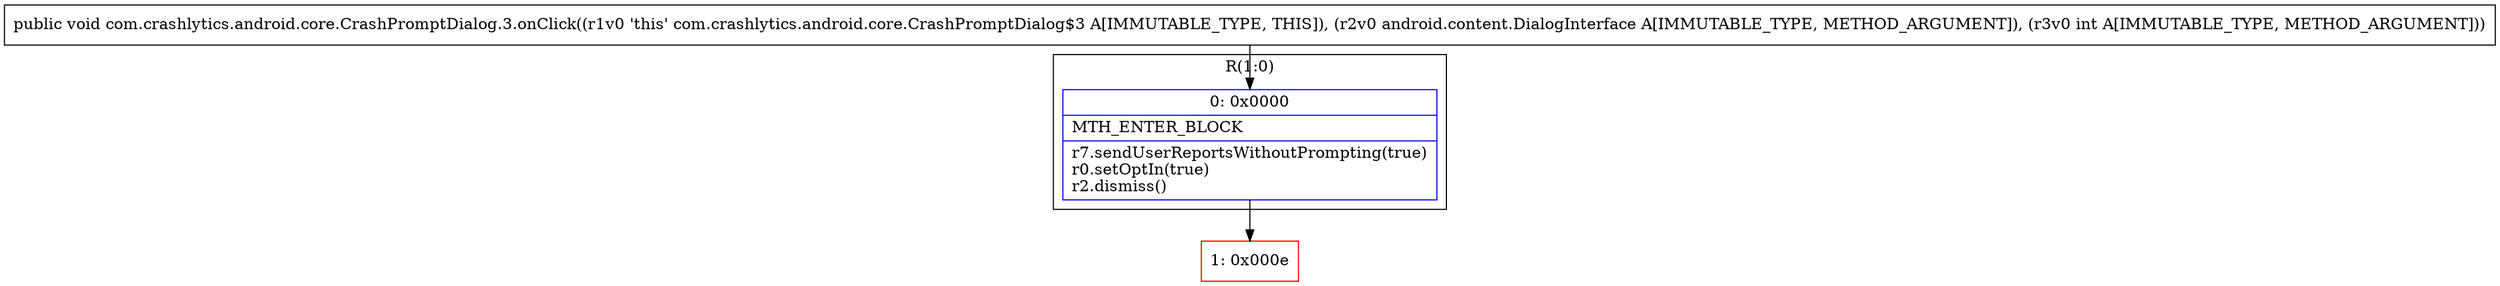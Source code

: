 digraph "CFG forcom.crashlytics.android.core.CrashPromptDialog.3.onClick(Landroid\/content\/DialogInterface;I)V" {
subgraph cluster_Region_1106093059 {
label = "R(1:0)";
node [shape=record,color=blue];
Node_0 [shape=record,label="{0\:\ 0x0000|MTH_ENTER_BLOCK\l|r7.sendUserReportsWithoutPrompting(true)\lr0.setOptIn(true)\lr2.dismiss()\l}"];
}
Node_1 [shape=record,color=red,label="{1\:\ 0x000e}"];
MethodNode[shape=record,label="{public void com.crashlytics.android.core.CrashPromptDialog.3.onClick((r1v0 'this' com.crashlytics.android.core.CrashPromptDialog$3 A[IMMUTABLE_TYPE, THIS]), (r2v0 android.content.DialogInterface A[IMMUTABLE_TYPE, METHOD_ARGUMENT]), (r3v0 int A[IMMUTABLE_TYPE, METHOD_ARGUMENT])) }"];
MethodNode -> Node_0;
Node_0 -> Node_1;
}

